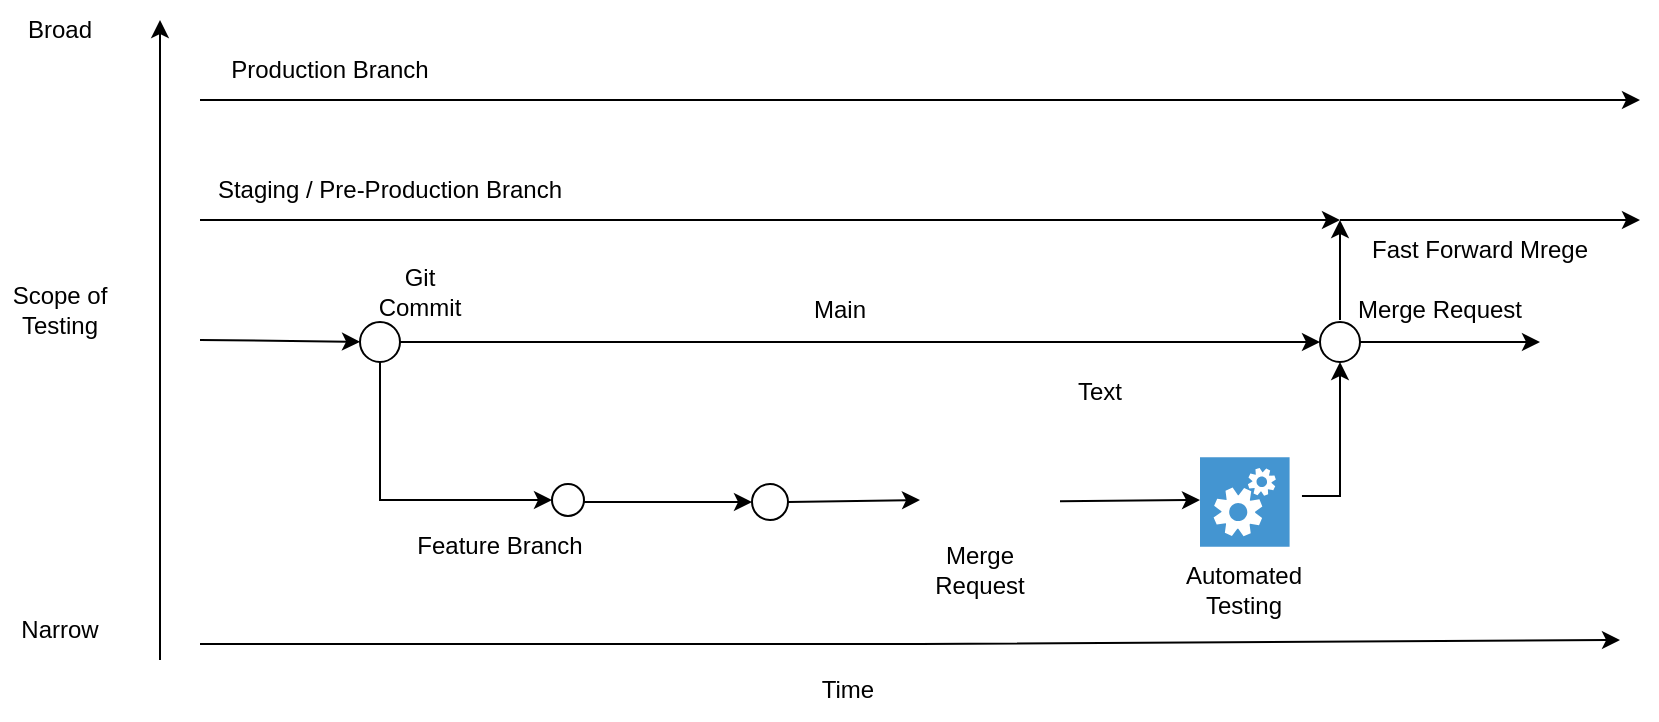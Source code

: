<mxfile version="23.1.5" type="github">
  <diagram name="Page-1" id="nwx_RcULXlJFRKygGVwv">
    <mxGraphModel dx="880" dy="401" grid="1" gridSize="10" guides="1" tooltips="1" connect="1" arrows="1" fold="1" page="1" pageScale="1" pageWidth="850" pageHeight="1100" math="0" shadow="0">
      <root>
        <mxCell id="0" />
        <mxCell id="1" parent="0" />
        <mxCell id="j-wQQpI6TNDpSJFwCERF-1" value="" style="endArrow=classic;html=1;rounded=0;" edge="1" parent="1">
          <mxGeometry width="50" height="50" relative="1" as="geometry">
            <mxPoint x="120" y="80" as="sourcePoint" />
            <mxPoint x="840" y="80" as="targetPoint" />
          </mxGeometry>
        </mxCell>
        <mxCell id="j-wQQpI6TNDpSJFwCERF-3" value="Production Branch" style="text;html=1;align=center;verticalAlign=middle;whiteSpace=wrap;rounded=0;" vertex="1" parent="1">
          <mxGeometry x="120" y="50" width="130" height="30" as="geometry" />
        </mxCell>
        <mxCell id="j-wQQpI6TNDpSJFwCERF-4" value="" style="endArrow=classic;html=1;rounded=0;" edge="1" parent="1">
          <mxGeometry width="50" height="50" relative="1" as="geometry">
            <mxPoint x="120" y="140" as="sourcePoint" />
            <mxPoint x="690" y="140" as="targetPoint" />
          </mxGeometry>
        </mxCell>
        <mxCell id="j-wQQpI6TNDpSJFwCERF-5" value="Staging / Pre-Production Branch" style="text;html=1;align=center;verticalAlign=middle;whiteSpace=wrap;rounded=0;" vertex="1" parent="1">
          <mxGeometry x="120" y="110" width="190" height="30" as="geometry" />
        </mxCell>
        <mxCell id="j-wQQpI6TNDpSJFwCERF-6" value="" style="endArrow=classic;html=1;rounded=0;" edge="1" parent="1">
          <mxGeometry width="50" height="50" relative="1" as="geometry">
            <mxPoint x="100" y="360" as="sourcePoint" />
            <mxPoint x="100" y="40" as="targetPoint" />
          </mxGeometry>
        </mxCell>
        <mxCell id="j-wQQpI6TNDpSJFwCERF-11" value="" style="ellipse;whiteSpace=wrap;html=1;aspect=fixed;" vertex="1" parent="1">
          <mxGeometry x="296" y="272" width="16" height="16" as="geometry" />
        </mxCell>
        <mxCell id="j-wQQpI6TNDpSJFwCERF-13" value="" style="endArrow=classic;html=1;rounded=0;exitX=1;exitY=0.5;exitDx=0;exitDy=0;" edge="1" parent="1" target="j-wQQpI6TNDpSJFwCERF-14">
          <mxGeometry width="50" height="50" relative="1" as="geometry">
            <mxPoint x="312" y="281" as="sourcePoint" />
            <mxPoint x="436" y="281" as="targetPoint" />
          </mxGeometry>
        </mxCell>
        <mxCell id="j-wQQpI6TNDpSJFwCERF-14" value="" style="ellipse;whiteSpace=wrap;html=1;aspect=fixed;" vertex="1" parent="1">
          <mxGeometry x="396" y="272" width="18" height="18" as="geometry" />
        </mxCell>
        <mxCell id="j-wQQpI6TNDpSJFwCERF-15" value="" style="endArrow=classic;html=1;rounded=0;exitX=1;exitY=0.5;exitDx=0;exitDy=0;" edge="1" parent="1" source="j-wQQpI6TNDpSJFwCERF-14">
          <mxGeometry width="50" height="50" relative="1" as="geometry">
            <mxPoint x="417" y="283.5" as="sourcePoint" />
            <mxPoint x="480" y="280" as="targetPoint" />
          </mxGeometry>
        </mxCell>
        <mxCell id="j-wQQpI6TNDpSJFwCERF-16" value="" style="shape=image;html=1;verticalAlign=top;verticalLabelPosition=bottom;labelBackgroundColor=#ffffff;imageAspect=0;aspect=fixed;image=https://cdn4.iconfinder.com/data/icons/socialcones/508/Gitlab-128.png" vertex="1" parent="1">
          <mxGeometry x="480" y="246" width="70" height="70" as="geometry" />
        </mxCell>
        <mxCell id="j-wQQpI6TNDpSJFwCERF-17" value="" style="shadow=0;dashed=0;html=1;strokeColor=none;fillColor=#4495D1;labelPosition=center;verticalLabelPosition=bottom;verticalAlign=top;align=center;outlineConnect=0;shape=mxgraph.veeam.automated_testing;" vertex="1" parent="1">
          <mxGeometry x="620" y="258.6" width="44.8" height="44.8" as="geometry" />
        </mxCell>
        <mxCell id="j-wQQpI6TNDpSJFwCERF-18" value="" style="endArrow=classic;html=1;rounded=0;" edge="1" parent="1" source="j-wQQpI6TNDpSJFwCERF-16">
          <mxGeometry width="50" height="50" relative="1" as="geometry">
            <mxPoint x="596" y="282" as="sourcePoint" />
            <mxPoint x="620" y="280" as="targetPoint" />
          </mxGeometry>
        </mxCell>
        <mxCell id="j-wQQpI6TNDpSJFwCERF-19" value="" style="endArrow=classic;html=1;rounded=0;" edge="1" parent="1" target="j-wQQpI6TNDpSJFwCERF-20">
          <mxGeometry width="50" height="50" relative="1" as="geometry">
            <mxPoint x="120" y="200" as="sourcePoint" />
            <mxPoint x="200" y="200" as="targetPoint" />
          </mxGeometry>
        </mxCell>
        <mxCell id="j-wQQpI6TNDpSJFwCERF-20" value="" style="ellipse;whiteSpace=wrap;html=1;aspect=fixed;" vertex="1" parent="1">
          <mxGeometry x="200" y="191" width="20" height="20" as="geometry" />
        </mxCell>
        <mxCell id="j-wQQpI6TNDpSJFwCERF-21" value="" style="endArrow=classic;html=1;rounded=0;exitX=0.5;exitY=1;exitDx=0;exitDy=0;entryX=0;entryY=0.5;entryDx=0;entryDy=0;" edge="1" parent="1" source="j-wQQpI6TNDpSJFwCERF-20" target="j-wQQpI6TNDpSJFwCERF-11">
          <mxGeometry width="50" height="50" relative="1" as="geometry">
            <mxPoint x="400" y="240" as="sourcePoint" />
            <mxPoint x="210" y="280" as="targetPoint" />
            <Array as="points">
              <mxPoint x="210" y="280" />
            </Array>
          </mxGeometry>
        </mxCell>
        <mxCell id="j-wQQpI6TNDpSJFwCERF-22" value="" style="endArrow=classic;html=1;rounded=0;exitX=1;exitY=0.5;exitDx=0;exitDy=0;" edge="1" parent="1" source="j-wQQpI6TNDpSJFwCERF-20" target="j-wQQpI6TNDpSJFwCERF-23">
          <mxGeometry width="50" height="50" relative="1" as="geometry">
            <mxPoint x="400" y="240" as="sourcePoint" />
            <mxPoint x="680" y="200" as="targetPoint" />
          </mxGeometry>
        </mxCell>
        <mxCell id="j-wQQpI6TNDpSJFwCERF-23" value="" style="ellipse;whiteSpace=wrap;html=1;aspect=fixed;" vertex="1" parent="1">
          <mxGeometry x="680" y="191" width="20" height="20" as="geometry" />
        </mxCell>
        <mxCell id="j-wQQpI6TNDpSJFwCERF-24" value="" style="endArrow=classic;html=1;rounded=0;exitX=1.138;exitY=0.433;exitDx=0;exitDy=0;exitPerimeter=0;entryX=0.5;entryY=1;entryDx=0;entryDy=0;" edge="1" parent="1" source="j-wQQpI6TNDpSJFwCERF-17" target="j-wQQpI6TNDpSJFwCERF-23">
          <mxGeometry width="50" height="50" relative="1" as="geometry">
            <mxPoint x="400" y="240" as="sourcePoint" />
            <mxPoint x="450" y="190" as="targetPoint" />
            <Array as="points">
              <mxPoint x="690" y="278" />
            </Array>
          </mxGeometry>
        </mxCell>
        <mxCell id="j-wQQpI6TNDpSJFwCERF-25" value="" style="endArrow=classic;html=1;rounded=0;exitX=1;exitY=0.5;exitDx=0;exitDy=0;" edge="1" parent="1" source="j-wQQpI6TNDpSJFwCERF-23">
          <mxGeometry width="50" height="50" relative="1" as="geometry">
            <mxPoint x="740" y="211" as="sourcePoint" />
            <mxPoint x="790" y="201" as="targetPoint" />
          </mxGeometry>
        </mxCell>
        <mxCell id="j-wQQpI6TNDpSJFwCERF-26" value="" style="endArrow=classic;html=1;rounded=0;" edge="1" parent="1">
          <mxGeometry width="50" height="50" relative="1" as="geometry">
            <mxPoint x="690" y="190" as="sourcePoint" />
            <mxPoint x="690" y="140" as="targetPoint" />
          </mxGeometry>
        </mxCell>
        <mxCell id="j-wQQpI6TNDpSJFwCERF-27" value="Main" style="text;html=1;align=center;verticalAlign=middle;whiteSpace=wrap;rounded=0;" vertex="1" parent="1">
          <mxGeometry x="410" y="170" width="60" height="30" as="geometry" />
        </mxCell>
        <mxCell id="j-wQQpI6TNDpSJFwCERF-28" value="" style="endArrow=classic;html=1;rounded=0;" edge="1" parent="1">
          <mxGeometry width="50" height="50" relative="1" as="geometry">
            <mxPoint x="120" y="352" as="sourcePoint" />
            <mxPoint x="830" y="350" as="targetPoint" />
            <Array as="points">
              <mxPoint x="480" y="352" />
            </Array>
          </mxGeometry>
        </mxCell>
        <mxCell id="j-wQQpI6TNDpSJFwCERF-29" value="Time" style="text;html=1;align=center;verticalAlign=middle;whiteSpace=wrap;rounded=0;" vertex="1" parent="1">
          <mxGeometry x="414" y="360" width="60" height="30" as="geometry" />
        </mxCell>
        <mxCell id="j-wQQpI6TNDpSJFwCERF-30" value="Text" style="text;html=1;align=center;verticalAlign=middle;whiteSpace=wrap;rounded=0;" vertex="1" parent="1">
          <mxGeometry x="540" y="211" width="60" height="30" as="geometry" />
        </mxCell>
        <mxCell id="j-wQQpI6TNDpSJFwCERF-31" value="Scope of Testing" style="text;html=1;align=center;verticalAlign=middle;whiteSpace=wrap;rounded=0;" vertex="1" parent="1">
          <mxGeometry x="20" y="170" width="60" height="30" as="geometry" />
        </mxCell>
        <mxCell id="j-wQQpI6TNDpSJFwCERF-32" value="Fast Forward Mrege" style="text;html=1;align=center;verticalAlign=middle;whiteSpace=wrap;rounded=0;" vertex="1" parent="1">
          <mxGeometry x="690" y="140" width="140" height="30" as="geometry" />
        </mxCell>
        <mxCell id="j-wQQpI6TNDpSJFwCERF-33" value="Narrow" style="text;html=1;align=center;verticalAlign=middle;whiteSpace=wrap;rounded=0;" vertex="1" parent="1">
          <mxGeometry x="20" y="330" width="60" height="30" as="geometry" />
        </mxCell>
        <mxCell id="j-wQQpI6TNDpSJFwCERF-34" value="Broad" style="text;html=1;align=center;verticalAlign=middle;whiteSpace=wrap;rounded=0;" vertex="1" parent="1">
          <mxGeometry x="20" y="30" width="60" height="30" as="geometry" />
        </mxCell>
        <mxCell id="j-wQQpI6TNDpSJFwCERF-36" value="" style="endArrow=classic;html=1;rounded=0;" edge="1" parent="1">
          <mxGeometry width="50" height="50" relative="1" as="geometry">
            <mxPoint x="690" y="140" as="sourcePoint" />
            <mxPoint x="840" y="140" as="targetPoint" />
          </mxGeometry>
        </mxCell>
        <mxCell id="j-wQQpI6TNDpSJFwCERF-37" value="Git Commit" style="text;html=1;align=center;verticalAlign=middle;whiteSpace=wrap;rounded=0;" vertex="1" parent="1">
          <mxGeometry x="200" y="161" width="60" height="30" as="geometry" />
        </mxCell>
        <mxCell id="j-wQQpI6TNDpSJFwCERF-38" value="Feature Branch" style="text;html=1;align=center;verticalAlign=middle;whiteSpace=wrap;rounded=0;" vertex="1" parent="1">
          <mxGeometry x="210" y="288" width="120" height="30" as="geometry" />
        </mxCell>
        <mxCell id="j-wQQpI6TNDpSJFwCERF-39" value="Merge Request" style="text;html=1;align=center;verticalAlign=middle;whiteSpace=wrap;rounded=0;" vertex="1" parent="1">
          <mxGeometry x="480" y="300" width="60" height="30" as="geometry" />
        </mxCell>
        <mxCell id="j-wQQpI6TNDpSJFwCERF-40" value="Automated Testing" style="text;html=1;align=center;verticalAlign=middle;whiteSpace=wrap;rounded=0;" vertex="1" parent="1">
          <mxGeometry x="612.4" y="310" width="60" height="30" as="geometry" />
        </mxCell>
        <mxCell id="j-wQQpI6TNDpSJFwCERF-41" value="Merge Request" style="text;html=1;align=center;verticalAlign=middle;whiteSpace=wrap;rounded=0;" vertex="1" parent="1">
          <mxGeometry x="680" y="170" width="120" height="30" as="geometry" />
        </mxCell>
      </root>
    </mxGraphModel>
  </diagram>
</mxfile>
